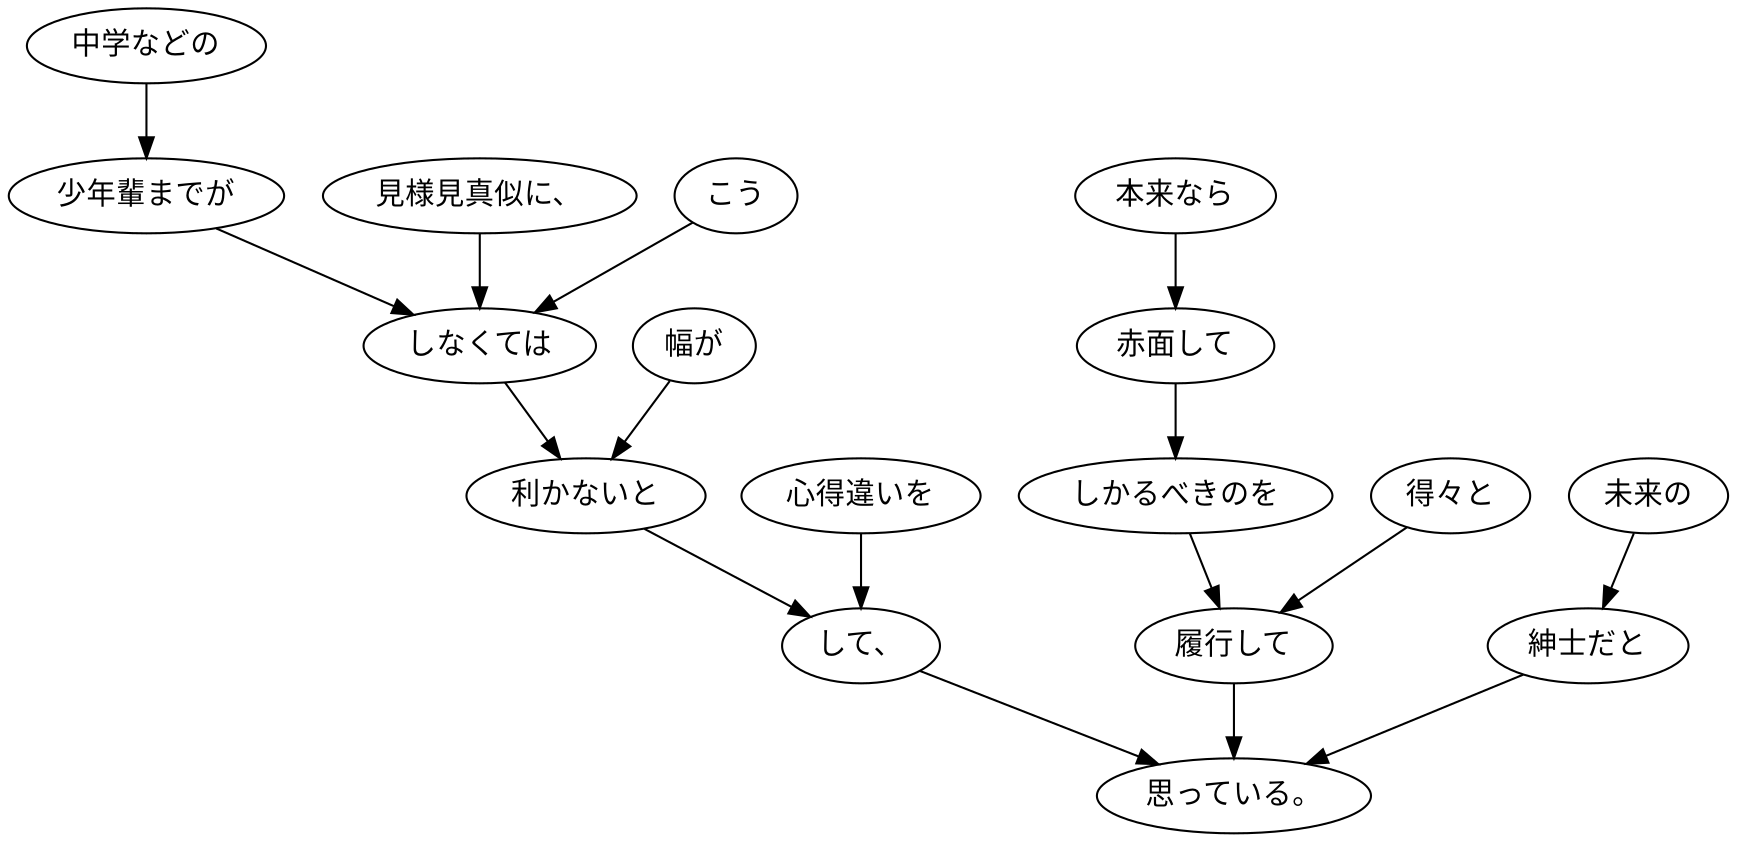 digraph graph6664 {
	node0 [label="中学などの"];
	node1 [label="少年輩までが"];
	node2 [label="見様見真似に、"];
	node3 [label="こう"];
	node4 [label="しなくては"];
	node5 [label="幅が"];
	node6 [label="利かないと"];
	node7 [label="心得違いを"];
	node8 [label="して、"];
	node9 [label="本来なら"];
	node10 [label="赤面して"];
	node11 [label="しかるべきのを"];
	node12 [label="得々と"];
	node13 [label="履行して"];
	node14 [label="未来の"];
	node15 [label="紳士だと"];
	node16 [label="思っている。"];
	node0 -> node1;
	node1 -> node4;
	node2 -> node4;
	node3 -> node4;
	node4 -> node6;
	node5 -> node6;
	node6 -> node8;
	node7 -> node8;
	node8 -> node16;
	node9 -> node10;
	node10 -> node11;
	node11 -> node13;
	node12 -> node13;
	node13 -> node16;
	node14 -> node15;
	node15 -> node16;
}
